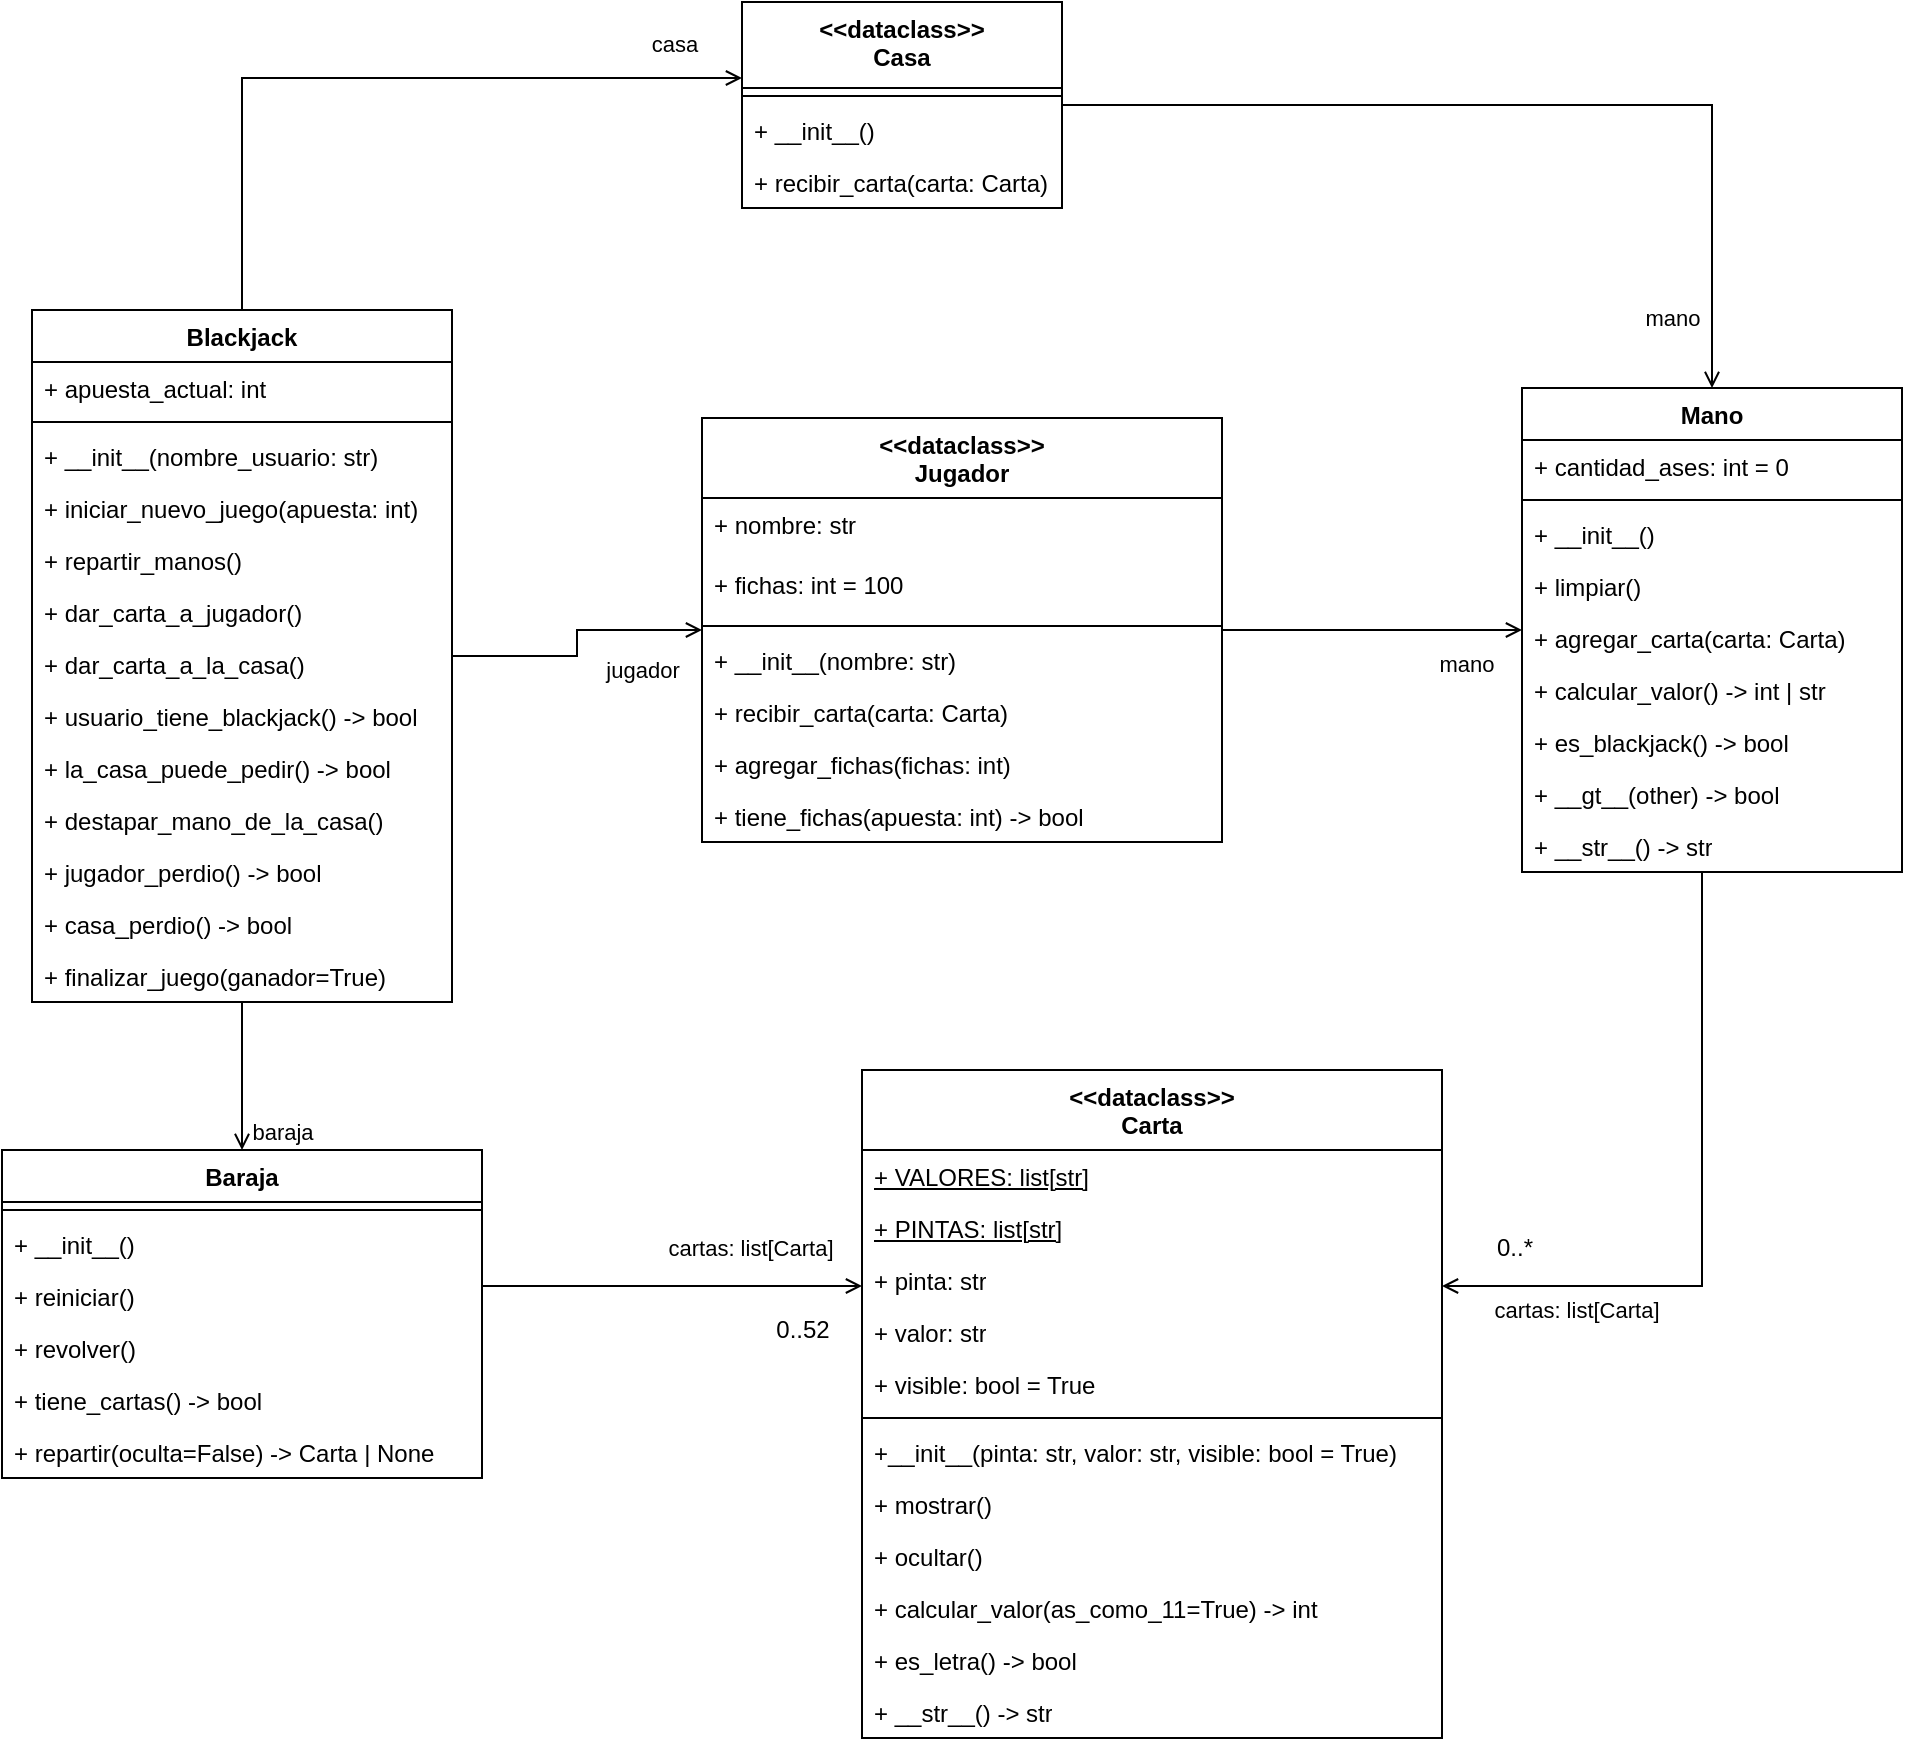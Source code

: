 <mxfile version="20.5.3" type="embed"><diagram name="Página-1" id="NnsbypqBzd6G9GlHqCZR"><mxGraphModel dx="312" dy="398" grid="1" gridSize="10" guides="1" tooltips="1" connect="1" arrows="1" fold="1" page="1" pageScale="1" pageWidth="827" pageHeight="1169" math="0" shadow="0"><root><mxCell id="0"/><mxCell id="1" parent="0"/><mxCell id="jDnyElf0SaKLWcMf6ee6-29" style="edgeStyle=orthogonalEdgeStyle;rounded=0;orthogonalLoop=1;jettySize=auto;html=1;endArrow=open;endFill=0;" parent="1" source="jDnyElf0SaKLWcMf6ee6-1" target="jDnyElf0SaKLWcMf6ee6-21" edge="1"><mxGeometry relative="1" as="geometry"><Array as="points"><mxPoint x="120" y="584"/></Array><mxPoint x="360" y="610" as="targetPoint"/></mxGeometry></mxCell><mxCell id="jDnyElf0SaKLWcMf6ee6-43" value="casa" style="edgeLabel;html=1;align=center;verticalAlign=middle;resizable=0;points=[];" parent="jDnyElf0SaKLWcMf6ee6-29" vertex="1" connectable="0"><mxGeometry x="0.817" y="-1" relative="1" as="geometry"><mxPoint x="-1" y="-18" as="offset"/></mxGeometry></mxCell><mxCell id="jDnyElf0SaKLWcMf6ee6-30" style="edgeStyle=orthogonalEdgeStyle;rounded=0;orthogonalLoop=1;jettySize=auto;html=1;endArrow=open;endFill=0;" parent="1" source="jDnyElf0SaKLWcMf6ee6-1" target="jDnyElf0SaKLWcMf6ee6-5" edge="1"><mxGeometry relative="1" as="geometry"/></mxCell><mxCell id="jDnyElf0SaKLWcMf6ee6-44" value="baraja" style="edgeLabel;html=1;align=center;verticalAlign=middle;resizable=0;points=[];" parent="jDnyElf0SaKLWcMf6ee6-30" vertex="1" connectable="0"><mxGeometry x="0.75" y="1" relative="1" as="geometry"><mxPoint x="19" as="offset"/></mxGeometry></mxCell><mxCell id="jDnyElf0SaKLWcMf6ee6-1" value="Blackjack" style="swimlane;fontStyle=1;align=center;verticalAlign=top;childLayout=stackLayout;horizontal=1;startSize=26;horizontalStack=0;resizeParent=1;resizeParentMax=0;resizeLast=0;collapsible=1;marginBottom=0;whiteSpace=wrap;html=1;" parent="1" vertex="1"><mxGeometry x="15" y="700" width="210" height="346" as="geometry"/></mxCell><mxCell id="9VDKjk9aQQ7snorqVcyo-3" value="+ apuesta_actual: int" style="text;strokeColor=none;fillColor=none;align=left;verticalAlign=top;spacingLeft=4;spacingRight=4;overflow=hidden;rotatable=0;points=[[0,0.5],[1,0.5]];portConstraint=eastwest;whiteSpace=wrap;html=1;" parent="jDnyElf0SaKLWcMf6ee6-1" vertex="1"><mxGeometry y="26" width="210" height="26" as="geometry"/></mxCell><mxCell id="jDnyElf0SaKLWcMf6ee6-3" value="" style="line;strokeWidth=1;fillColor=none;align=left;verticalAlign=middle;spacingTop=-1;spacingLeft=3;spacingRight=3;rotatable=0;labelPosition=right;points=[];portConstraint=eastwest;strokeColor=inherit;" parent="jDnyElf0SaKLWcMf6ee6-1" vertex="1"><mxGeometry y="52" width="210" height="8" as="geometry"/></mxCell><mxCell id="9VDKjk9aQQ7snorqVcyo-6" value="+ __init__(nombre_usuario: str)" style="text;strokeColor=none;fillColor=none;align=left;verticalAlign=top;spacingLeft=4;spacingRight=4;overflow=hidden;rotatable=0;points=[[0,0.5],[1,0.5]];portConstraint=eastwest;whiteSpace=wrap;html=1;" parent="jDnyElf0SaKLWcMf6ee6-1" vertex="1"><mxGeometry y="60" width="210" height="26" as="geometry"/></mxCell><mxCell id="pi4fLbRNom2jW7guezKN-27" value="+ iniciar_nuevo_juego(apuesta: int)" style="text;strokeColor=none;fillColor=none;align=left;verticalAlign=top;spacingLeft=4;spacingRight=4;overflow=hidden;rotatable=0;points=[[0,0.5],[1,0.5]];portConstraint=eastwest;whiteSpace=wrap;html=1;" parent="jDnyElf0SaKLWcMf6ee6-1" vertex="1"><mxGeometry y="86" width="210" height="26" as="geometry"/></mxCell><mxCell id="pi4fLbRNom2jW7guezKN-28" value="+ repartir_manos()" style="text;strokeColor=none;fillColor=none;align=left;verticalAlign=top;spacingLeft=4;spacingRight=4;overflow=hidden;rotatable=0;points=[[0,0.5],[1,0.5]];portConstraint=eastwest;whiteSpace=wrap;html=1;" parent="jDnyElf0SaKLWcMf6ee6-1" vertex="1"><mxGeometry y="112" width="210" height="26" as="geometry"/></mxCell><mxCell id="pi4fLbRNom2jW7guezKN-29" value="+ dar_carta_a_jugador()" style="text;strokeColor=none;fillColor=none;align=left;verticalAlign=top;spacingLeft=4;spacingRight=4;overflow=hidden;rotatable=0;points=[[0,0.5],[1,0.5]];portConstraint=eastwest;whiteSpace=wrap;html=1;" parent="jDnyElf0SaKLWcMf6ee6-1" vertex="1"><mxGeometry y="138" width="210" height="26" as="geometry"/></mxCell><mxCell id="pi4fLbRNom2jW7guezKN-30" value="+ dar_carta_a_la_casa()" style="text;strokeColor=none;fillColor=none;align=left;verticalAlign=top;spacingLeft=4;spacingRight=4;overflow=hidden;rotatable=0;points=[[0,0.5],[1,0.5]];portConstraint=eastwest;whiteSpace=wrap;html=1;" parent="jDnyElf0SaKLWcMf6ee6-1" vertex="1"><mxGeometry y="164" width="210" height="26" as="geometry"/></mxCell><mxCell id="pi4fLbRNom2jW7guezKN-31" value="+ usuario_tiene_blackjack() -&amp;gt; bool" style="text;strokeColor=none;fillColor=none;align=left;verticalAlign=top;spacingLeft=4;spacingRight=4;overflow=hidden;rotatable=0;points=[[0,0.5],[1,0.5]];portConstraint=eastwest;whiteSpace=wrap;html=1;" parent="jDnyElf0SaKLWcMf6ee6-1" vertex="1"><mxGeometry y="190" width="210" height="26" as="geometry"/></mxCell><mxCell id="pi4fLbRNom2jW7guezKN-32" value="+ la_casa_puede_pedir() -&amp;gt; bool" style="text;strokeColor=none;fillColor=none;align=left;verticalAlign=top;spacingLeft=4;spacingRight=4;overflow=hidden;rotatable=0;points=[[0,0.5],[1,0.5]];portConstraint=eastwest;whiteSpace=wrap;html=1;" parent="jDnyElf0SaKLWcMf6ee6-1" vertex="1"><mxGeometry y="216" width="210" height="26" as="geometry"/></mxCell><mxCell id="pi4fLbRNom2jW7guezKN-33" value="+ destapar_mano_de_la_casa()" style="text;strokeColor=none;fillColor=none;align=left;verticalAlign=top;spacingLeft=4;spacingRight=4;overflow=hidden;rotatable=0;points=[[0,0.5],[1,0.5]];portConstraint=eastwest;whiteSpace=wrap;html=1;" parent="jDnyElf0SaKLWcMf6ee6-1" vertex="1"><mxGeometry y="242" width="210" height="26" as="geometry"/></mxCell><mxCell id="pi4fLbRNom2jW7guezKN-34" value="+ jugador_perdio() -&amp;gt; bool" style="text;strokeColor=none;fillColor=none;align=left;verticalAlign=top;spacingLeft=4;spacingRight=4;overflow=hidden;rotatable=0;points=[[0,0.5],[1,0.5]];portConstraint=eastwest;whiteSpace=wrap;html=1;" parent="jDnyElf0SaKLWcMf6ee6-1" vertex="1"><mxGeometry y="268" width="210" height="26" as="geometry"/></mxCell><mxCell id="pi4fLbRNom2jW7guezKN-35" value="+ casa_perdio() -&amp;gt; bool" style="text;strokeColor=none;fillColor=none;align=left;verticalAlign=top;spacingLeft=4;spacingRight=4;overflow=hidden;rotatable=0;points=[[0,0.5],[1,0.5]];portConstraint=eastwest;whiteSpace=wrap;html=1;" parent="jDnyElf0SaKLWcMf6ee6-1" vertex="1"><mxGeometry y="294" width="210" height="26" as="geometry"/></mxCell><mxCell id="9VDKjk9aQQ7snorqVcyo-10" value="+ finalizar_juego(ganador=True)" style="text;strokeColor=none;fillColor=none;align=left;verticalAlign=top;spacingLeft=4;spacingRight=4;overflow=hidden;rotatable=0;points=[[0,0.5],[1,0.5]];portConstraint=eastwest;whiteSpace=wrap;html=1;" parent="jDnyElf0SaKLWcMf6ee6-1" vertex="1"><mxGeometry y="320" width="210" height="26" as="geometry"/></mxCell><mxCell id="jDnyElf0SaKLWcMf6ee6-34" style="edgeStyle=orthogonalEdgeStyle;rounded=0;orthogonalLoop=1;jettySize=auto;html=1;endArrow=open;endFill=0;" parent="1" source="jDnyElf0SaKLWcMf6ee6-5" target="jDnyElf0SaKLWcMf6ee6-13" edge="1"><mxGeometry relative="1" as="geometry"><Array as="points"><mxPoint x="290" y="1188"/><mxPoint x="290" y="1188"/></Array></mxGeometry></mxCell><mxCell id="jDnyElf0SaKLWcMf6ee6-35" value="0..52" style="edgeLabel;html=1;align=center;verticalAlign=middle;resizable=0;points=[];fontSize=12;" parent="jDnyElf0SaKLWcMf6ee6-34" vertex="1" connectable="0"><mxGeometry x="0.706" y="1" relative="1" as="geometry"><mxPoint x="-2" y="23" as="offset"/></mxGeometry></mxCell><mxCell id="jDnyElf0SaKLWcMf6ee6-41" value="cartas: list[Carta]" style="edgeLabel;html=1;align=center;verticalAlign=middle;resizable=0;points=[];" parent="jDnyElf0SaKLWcMf6ee6-34" vertex="1" connectable="0"><mxGeometry x="0.685" relative="1" as="geometry"><mxPoint x="-26" y="-19" as="offset"/></mxGeometry></mxCell><mxCell id="jDnyElf0SaKLWcMf6ee6-5" value="Baraja" style="swimlane;fontStyle=1;align=center;verticalAlign=top;childLayout=stackLayout;horizontal=1;startSize=26;horizontalStack=0;resizeParent=1;resizeParentMax=0;resizeLast=0;collapsible=1;marginBottom=0;whiteSpace=wrap;html=1;" parent="1" vertex="1"><mxGeometry y="1120" width="240" height="164" as="geometry"/></mxCell><mxCell id="jDnyElf0SaKLWcMf6ee6-7" value="" style="line;strokeWidth=1;fillColor=none;align=left;verticalAlign=middle;spacingTop=-1;spacingLeft=3;spacingRight=3;rotatable=0;labelPosition=right;points=[];portConstraint=eastwest;strokeColor=inherit;" parent="jDnyElf0SaKLWcMf6ee6-5" vertex="1"><mxGeometry y="26" width="240" height="8" as="geometry"/></mxCell><mxCell id="9VDKjk9aQQ7snorqVcyo-2" value="+ __init__()" style="text;strokeColor=none;fillColor=none;align=left;verticalAlign=top;spacingLeft=4;spacingRight=4;overflow=hidden;rotatable=0;points=[[0,0.5],[1,0.5]];portConstraint=eastwest;whiteSpace=wrap;html=1;" parent="jDnyElf0SaKLWcMf6ee6-5" vertex="1"><mxGeometry y="34" width="240" height="26" as="geometry"/></mxCell><mxCell id="pi4fLbRNom2jW7guezKN-7" value="+ reiniciar()" style="text;strokeColor=none;fillColor=none;align=left;verticalAlign=top;spacingLeft=4;spacingRight=4;overflow=hidden;rotatable=0;points=[[0,0.5],[1,0.5]];portConstraint=eastwest;whiteSpace=wrap;html=1;" parent="jDnyElf0SaKLWcMf6ee6-5" vertex="1"><mxGeometry y="60" width="240" height="26" as="geometry"/></mxCell><mxCell id="pi4fLbRNom2jW7guezKN-8" value="+ revolver()" style="text;strokeColor=none;fillColor=none;align=left;verticalAlign=top;spacingLeft=4;spacingRight=4;overflow=hidden;rotatable=0;points=[[0,0.5],[1,0.5]];portConstraint=eastwest;whiteSpace=wrap;html=1;" parent="jDnyElf0SaKLWcMf6ee6-5" vertex="1"><mxGeometry y="86" width="240" height="26" as="geometry"/></mxCell><mxCell id="pi4fLbRNom2jW7guezKN-9" value="+ tiene_cartas() -&amp;gt; bool" style="text;strokeColor=none;fillColor=none;align=left;verticalAlign=top;spacingLeft=4;spacingRight=4;overflow=hidden;rotatable=0;points=[[0,0.5],[1,0.5]];portConstraint=eastwest;whiteSpace=wrap;html=1;" parent="jDnyElf0SaKLWcMf6ee6-5" vertex="1"><mxGeometry y="112" width="240" height="26" as="geometry"/></mxCell><mxCell id="pi4fLbRNom2jW7guezKN-10" value="+ repartir(oculta=False) -&amp;gt; Carta | None" style="text;strokeColor=none;fillColor=none;align=left;verticalAlign=top;spacingLeft=4;spacingRight=4;overflow=hidden;rotatable=0;points=[[0,0.5],[1,0.5]];portConstraint=eastwest;whiteSpace=wrap;html=1;" parent="jDnyElf0SaKLWcMf6ee6-5" vertex="1"><mxGeometry y="138" width="240" height="26" as="geometry"/></mxCell><mxCell id="jDnyElf0SaKLWcMf6ee6-32" style="edgeStyle=orthogonalEdgeStyle;rounded=0;orthogonalLoop=1;jettySize=auto;html=1;entryX=0;entryY=0.5;entryDx=0;entryDy=0;endArrow=open;endFill=0;" parent="1" source="jDnyElf0SaKLWcMf6ee6-9" target="jDnyElf0SaKLWcMf6ee6-17" edge="1"><mxGeometry relative="1" as="geometry"/></mxCell><mxCell id="jDnyElf0SaKLWcMf6ee6-38" value="mano" style="edgeLabel;html=1;align=center;verticalAlign=middle;resizable=0;points=[];" parent="jDnyElf0SaKLWcMf6ee6-32" vertex="1" connectable="0"><mxGeometry x="0.608" relative="1" as="geometry"><mxPoint x="1" y="17" as="offset"/></mxGeometry></mxCell><mxCell id="jDnyElf0SaKLWcMf6ee6-9" value="&lt;div&gt;&amp;lt;&amp;lt;dataclass&amp;gt;&amp;gt;&lt;/div&gt;Jugador" style="swimlane;fontStyle=1;align=center;verticalAlign=top;childLayout=stackLayout;horizontal=1;startSize=40;horizontalStack=0;resizeParent=1;resizeParentMax=0;resizeLast=0;collapsible=1;marginBottom=0;whiteSpace=wrap;html=1;" parent="1" vertex="1"><mxGeometry x="350" y="754" width="260" height="212" as="geometry"/></mxCell><mxCell id="jDnyElf0SaKLWcMf6ee6-25" value="+ nombre: str" style="text;strokeColor=none;fillColor=none;align=left;verticalAlign=top;spacingLeft=4;spacingRight=4;overflow=hidden;rotatable=0;points=[[0,0.5],[1,0.5]];portConstraint=eastwest;whiteSpace=wrap;html=1;" parent="jDnyElf0SaKLWcMf6ee6-9" vertex="1"><mxGeometry y="40" width="260" height="30" as="geometry"/></mxCell><mxCell id="jDnyElf0SaKLWcMf6ee6-10" value="+ fichas: int = 100" style="text;strokeColor=none;fillColor=none;align=left;verticalAlign=top;spacingLeft=4;spacingRight=4;overflow=hidden;rotatable=0;points=[[0,0.5],[1,0.5]];portConstraint=eastwest;whiteSpace=wrap;html=1;" parent="jDnyElf0SaKLWcMf6ee6-9" vertex="1"><mxGeometry y="70" width="260" height="30" as="geometry"/></mxCell><mxCell id="jDnyElf0SaKLWcMf6ee6-11" value="" style="line;strokeWidth=1;fillColor=none;align=left;verticalAlign=middle;spacingTop=-1;spacingLeft=3;spacingRight=3;rotatable=0;labelPosition=right;points=[];portConstraint=eastwest;strokeColor=inherit;" parent="jDnyElf0SaKLWcMf6ee6-9" vertex="1"><mxGeometry y="100" width="260" height="8" as="geometry"/></mxCell><mxCell id="pi4fLbRNom2jW7guezKN-20" value="+ __init__(nombre: str)" style="text;strokeColor=none;fillColor=none;align=left;verticalAlign=top;spacingLeft=4;spacingRight=4;overflow=hidden;rotatable=0;points=[[0,0.5],[1,0.5]];portConstraint=eastwest;whiteSpace=wrap;html=1;" parent="jDnyElf0SaKLWcMf6ee6-9" vertex="1"><mxGeometry y="108" width="260" height="26" as="geometry"/></mxCell><mxCell id="pi4fLbRNom2jW7guezKN-19" value="+ recibir_carta(carta: Carta)" style="text;strokeColor=none;fillColor=none;align=left;verticalAlign=top;spacingLeft=4;spacingRight=4;overflow=hidden;rotatable=0;points=[[0,0.5],[1,0.5]];portConstraint=eastwest;whiteSpace=wrap;html=1;" parent="jDnyElf0SaKLWcMf6ee6-9" vertex="1"><mxGeometry y="134" width="260" height="26" as="geometry"/></mxCell><mxCell id="9VDKjk9aQQ7snorqVcyo-4" value="+ agregar_fichas(fichas: int)" style="text;strokeColor=none;fillColor=none;align=left;verticalAlign=top;spacingLeft=4;spacingRight=4;overflow=hidden;rotatable=0;points=[[0,0.5],[1,0.5]];portConstraint=eastwest;whiteSpace=wrap;html=1;" parent="jDnyElf0SaKLWcMf6ee6-9" vertex="1"><mxGeometry y="160" width="260" height="26" as="geometry"/></mxCell><mxCell id="9VDKjk9aQQ7snorqVcyo-5" value="+ tiene_fichas(apuesta: int) -&amp;gt; bool" style="text;strokeColor=none;fillColor=none;align=left;verticalAlign=top;spacingLeft=4;spacingRight=4;overflow=hidden;rotatable=0;points=[[0,0.5],[1,0.5]];portConstraint=eastwest;whiteSpace=wrap;html=1;" parent="jDnyElf0SaKLWcMf6ee6-9" vertex="1"><mxGeometry y="186" width="260" height="26" as="geometry"/></mxCell><mxCell id="jDnyElf0SaKLWcMf6ee6-13" value="&lt;div&gt;&amp;lt;&amp;lt;dataclass&amp;gt;&amp;gt;&lt;/div&gt;Carta" style="swimlane;fontStyle=1;align=center;verticalAlign=top;childLayout=stackLayout;horizontal=1;startSize=40;horizontalStack=0;resizeParent=1;resizeParentMax=0;resizeLast=0;collapsible=1;marginBottom=0;whiteSpace=wrap;html=1;" parent="1" vertex="1"><mxGeometry x="430" y="1080" width="290" height="334" as="geometry"/></mxCell><mxCell id="9VDKjk9aQQ7snorqVcyo-7" value="+ VALORES: list[str]" style="text;strokeColor=none;fillColor=none;align=left;verticalAlign=top;spacingLeft=4;spacingRight=4;overflow=hidden;rotatable=0;points=[[0,0.5],[1,0.5]];portConstraint=eastwest;whiteSpace=wrap;html=1;fontStyle=4" parent="jDnyElf0SaKLWcMf6ee6-13" vertex="1"><mxGeometry y="40" width="290" height="26" as="geometry"/></mxCell><mxCell id="9VDKjk9aQQ7snorqVcyo-8" value="+ PINTAS: list[str]" style="text;strokeColor=none;fillColor=none;align=left;verticalAlign=top;spacingLeft=4;spacingRight=4;overflow=hidden;rotatable=0;points=[[0,0.5],[1,0.5]];portConstraint=eastwest;whiteSpace=wrap;html=1;fontStyle=4" parent="jDnyElf0SaKLWcMf6ee6-13" vertex="1"><mxGeometry y="66" width="290" height="26" as="geometry"/></mxCell><mxCell id="jDnyElf0SaKLWcMf6ee6-14" value="+ pinta: str" style="text;strokeColor=none;fillColor=none;align=left;verticalAlign=top;spacingLeft=4;spacingRight=4;overflow=hidden;rotatable=0;points=[[0,0.5],[1,0.5]];portConstraint=eastwest;whiteSpace=wrap;html=1;" parent="jDnyElf0SaKLWcMf6ee6-13" vertex="1"><mxGeometry y="92" width="290" height="26" as="geometry"/></mxCell><mxCell id="9VDKjk9aQQ7snorqVcyo-9" value="+ valor: str" style="text;strokeColor=none;fillColor=none;align=left;verticalAlign=top;spacingLeft=4;spacingRight=4;overflow=hidden;rotatable=0;points=[[0,0.5],[1,0.5]];portConstraint=eastwest;whiteSpace=wrap;html=1;" parent="jDnyElf0SaKLWcMf6ee6-13" vertex="1"><mxGeometry y="118" width="290" height="26" as="geometry"/></mxCell><mxCell id="9VDKjk9aQQ7snorqVcyo-1" value="+ visible: bool = True" style="text;strokeColor=none;fillColor=none;align=left;verticalAlign=top;spacingLeft=4;spacingRight=4;overflow=hidden;rotatable=0;points=[[0,0.5],[1,0.5]];portConstraint=eastwest;whiteSpace=wrap;html=1;" parent="jDnyElf0SaKLWcMf6ee6-13" vertex="1"><mxGeometry y="144" width="290" height="26" as="geometry"/></mxCell><mxCell id="jDnyElf0SaKLWcMf6ee6-15" value="" style="line;strokeWidth=1;fillColor=none;align=left;verticalAlign=middle;spacingTop=-1;spacingLeft=3;spacingRight=3;rotatable=0;labelPosition=right;points=[];portConstraint=eastwest;strokeColor=inherit;" parent="jDnyElf0SaKLWcMf6ee6-13" vertex="1"><mxGeometry y="170" width="290" height="8" as="geometry"/></mxCell><mxCell id="pi4fLbRNom2jW7guezKN-5" value="+__init__(pinta: str, valor: str, visible: bool = True)" style="text;strokeColor=none;fillColor=none;align=left;verticalAlign=top;spacingLeft=4;spacingRight=4;overflow=hidden;rotatable=0;points=[[0,0.5],[1,0.5]];portConstraint=eastwest;whiteSpace=wrap;html=1;" parent="jDnyElf0SaKLWcMf6ee6-13" vertex="1"><mxGeometry y="178" width="290" height="26" as="geometry"/></mxCell><mxCell id="pi4fLbRNom2jW7guezKN-1" value="+ mostrar()" style="text;strokeColor=none;fillColor=none;align=left;verticalAlign=top;spacingLeft=4;spacingRight=4;overflow=hidden;rotatable=0;points=[[0,0.5],[1,0.5]];portConstraint=eastwest;whiteSpace=wrap;html=1;" parent="jDnyElf0SaKLWcMf6ee6-13" vertex="1"><mxGeometry y="204" width="290" height="26" as="geometry"/></mxCell><mxCell id="pi4fLbRNom2jW7guezKN-2" value="+ ocultar()" style="text;strokeColor=none;fillColor=none;align=left;verticalAlign=top;spacingLeft=4;spacingRight=4;overflow=hidden;rotatable=0;points=[[0,0.5],[1,0.5]];portConstraint=eastwest;whiteSpace=wrap;html=1;" parent="jDnyElf0SaKLWcMf6ee6-13" vertex="1"><mxGeometry y="230" width="290" height="26" as="geometry"/></mxCell><mxCell id="pi4fLbRNom2jW7guezKN-3" value="+ calcular_valor(as_como_11=True) -&amp;gt; int" style="text;strokeColor=none;fillColor=none;align=left;verticalAlign=top;spacingLeft=4;spacingRight=4;overflow=hidden;rotatable=0;points=[[0,0.5],[1,0.5]];portConstraint=eastwest;whiteSpace=wrap;html=1;" parent="jDnyElf0SaKLWcMf6ee6-13" vertex="1"><mxGeometry y="256" width="290" height="26" as="geometry"/></mxCell><mxCell id="pi4fLbRNom2jW7guezKN-4" value="+ es_letra() -&amp;gt; bool" style="text;strokeColor=none;fillColor=none;align=left;verticalAlign=top;spacingLeft=4;spacingRight=4;overflow=hidden;rotatable=0;points=[[0,0.5],[1,0.5]];portConstraint=eastwest;whiteSpace=wrap;html=1;" parent="jDnyElf0SaKLWcMf6ee6-13" vertex="1"><mxGeometry y="282" width="290" height="26" as="geometry"/></mxCell><mxCell id="pi4fLbRNom2jW7guezKN-6" value="+ __str__() -&amp;gt; str" style="text;strokeColor=none;fillColor=none;align=left;verticalAlign=top;spacingLeft=4;spacingRight=4;overflow=hidden;rotatable=0;points=[[0,0.5],[1,0.5]];portConstraint=eastwest;whiteSpace=wrap;html=1;" parent="jDnyElf0SaKLWcMf6ee6-13" vertex="1"><mxGeometry y="308" width="290" height="26" as="geometry"/></mxCell><mxCell id="jDnyElf0SaKLWcMf6ee6-33" style="edgeStyle=orthogonalEdgeStyle;rounded=0;orthogonalLoop=1;jettySize=auto;html=1;endArrow=open;endFill=0;" parent="1" source="jDnyElf0SaKLWcMf6ee6-17" target="jDnyElf0SaKLWcMf6ee6-13" edge="1"><mxGeometry relative="1" as="geometry"><Array as="points"><mxPoint x="850" y="1188"/></Array></mxGeometry></mxCell><mxCell id="jDnyElf0SaKLWcMf6ee6-36" value="0..*" style="edgeLabel;html=1;align=center;verticalAlign=middle;resizable=0;points=[];fontSize=12;" parent="jDnyElf0SaKLWcMf6ee6-33" vertex="1" connectable="0"><mxGeometry x="0.878" y="1" relative="1" as="geometry"><mxPoint x="15" y="-20" as="offset"/></mxGeometry></mxCell><mxCell id="jDnyElf0SaKLWcMf6ee6-40" value="cartas: list[Carta]" style="edgeLabel;html=1;align=center;verticalAlign=middle;resizable=0;points=[];" parent="jDnyElf0SaKLWcMf6ee6-33" vertex="1" connectable="0"><mxGeometry x="0.86" y="-1" relative="1" as="geometry"><mxPoint x="43" y="13" as="offset"/></mxGeometry></mxCell><mxCell id="jDnyElf0SaKLWcMf6ee6-17" value="Mano" style="swimlane;fontStyle=1;align=center;verticalAlign=top;childLayout=stackLayout;horizontal=1;startSize=26;horizontalStack=0;resizeParent=1;resizeParentMax=0;resizeLast=0;collapsible=1;marginBottom=0;whiteSpace=wrap;html=1;" parent="1" vertex="1"><mxGeometry x="760" y="739" width="190" height="242" as="geometry"/></mxCell><mxCell id="pi4fLbRNom2jW7guezKN-11" value="+ cantidad_ases: int = 0" style="text;strokeColor=none;fillColor=none;align=left;verticalAlign=top;spacingLeft=4;spacingRight=4;overflow=hidden;rotatable=0;points=[[0,0.5],[1,0.5]];portConstraint=eastwest;whiteSpace=wrap;html=1;" parent="jDnyElf0SaKLWcMf6ee6-17" vertex="1"><mxGeometry y="26" width="190" height="26" as="geometry"/></mxCell><mxCell id="jDnyElf0SaKLWcMf6ee6-19" value="" style="line;strokeWidth=1;fillColor=none;align=left;verticalAlign=middle;spacingTop=-1;spacingLeft=3;spacingRight=3;rotatable=0;labelPosition=right;points=[];portConstraint=eastwest;strokeColor=inherit;" parent="jDnyElf0SaKLWcMf6ee6-17" vertex="1"><mxGeometry y="52" width="190" height="8" as="geometry"/></mxCell><mxCell id="pi4fLbRNom2jW7guezKN-13" value="+ __init__()" style="text;strokeColor=none;fillColor=none;align=left;verticalAlign=top;spacingLeft=4;spacingRight=4;overflow=hidden;rotatable=0;points=[[0,0.5],[1,0.5]];portConstraint=eastwest;whiteSpace=wrap;html=1;" parent="jDnyElf0SaKLWcMf6ee6-17" vertex="1"><mxGeometry y="60" width="190" height="26" as="geometry"/></mxCell><mxCell id="pi4fLbRNom2jW7guezKN-12" value="+ limpiar()" style="text;strokeColor=none;fillColor=none;align=left;verticalAlign=top;spacingLeft=4;spacingRight=4;overflow=hidden;rotatable=0;points=[[0,0.5],[1,0.5]];portConstraint=eastwest;whiteSpace=wrap;html=1;" parent="jDnyElf0SaKLWcMf6ee6-17" vertex="1"><mxGeometry y="86" width="190" height="26" as="geometry"/></mxCell><mxCell id="pi4fLbRNom2jW7guezKN-14" value="+ agregar_carta(carta: Carta)" style="text;strokeColor=none;fillColor=none;align=left;verticalAlign=top;spacingLeft=4;spacingRight=4;overflow=hidden;rotatable=0;points=[[0,0.5],[1,0.5]];portConstraint=eastwest;whiteSpace=wrap;html=1;" parent="jDnyElf0SaKLWcMf6ee6-17" vertex="1"><mxGeometry y="112" width="190" height="26" as="geometry"/></mxCell><mxCell id="pi4fLbRNom2jW7guezKN-15" value="+ calcular_valor() -&amp;gt; int | str" style="text;strokeColor=none;fillColor=none;align=left;verticalAlign=top;spacingLeft=4;spacingRight=4;overflow=hidden;rotatable=0;points=[[0,0.5],[1,0.5]];portConstraint=eastwest;whiteSpace=wrap;html=1;" parent="jDnyElf0SaKLWcMf6ee6-17" vertex="1"><mxGeometry y="138" width="190" height="26" as="geometry"/></mxCell><mxCell id="pi4fLbRNom2jW7guezKN-17" value="+ es_blackjack() -&amp;gt; bool" style="text;strokeColor=none;fillColor=none;align=left;verticalAlign=top;spacingLeft=4;spacingRight=4;overflow=hidden;rotatable=0;points=[[0,0.5],[1,0.5]];portConstraint=eastwest;whiteSpace=wrap;html=1;" parent="jDnyElf0SaKLWcMf6ee6-17" vertex="1"><mxGeometry y="164" width="190" height="26" as="geometry"/></mxCell><mxCell id="pi4fLbRNom2jW7guezKN-16" value="+ __gt__(other) -&amp;gt; bool" style="text;strokeColor=none;fillColor=none;align=left;verticalAlign=top;spacingLeft=4;spacingRight=4;overflow=hidden;rotatable=0;points=[[0,0.5],[1,0.5]];portConstraint=eastwest;whiteSpace=wrap;html=1;" parent="jDnyElf0SaKLWcMf6ee6-17" vertex="1"><mxGeometry y="190" width="190" height="26" as="geometry"/></mxCell><mxCell id="pi4fLbRNom2jW7guezKN-18" value="+ __str__() -&amp;gt; str" style="text;strokeColor=none;fillColor=none;align=left;verticalAlign=top;spacingLeft=4;spacingRight=4;overflow=hidden;rotatable=0;points=[[0,0.5],[1,0.5]];portConstraint=eastwest;whiteSpace=wrap;html=1;" parent="jDnyElf0SaKLWcMf6ee6-17" vertex="1"><mxGeometry y="216" width="190" height="26" as="geometry"/></mxCell><mxCell id="jDnyElf0SaKLWcMf6ee6-31" style="edgeStyle=orthogonalEdgeStyle;rounded=0;orthogonalLoop=1;jettySize=auto;html=1;entryX=0.5;entryY=0;entryDx=0;entryDy=0;endArrow=open;endFill=0;" parent="1" source="jDnyElf0SaKLWcMf6ee6-21" target="jDnyElf0SaKLWcMf6ee6-17" edge="1"><mxGeometry relative="1" as="geometry"/></mxCell><mxCell id="jDnyElf0SaKLWcMf6ee6-37" value="mano" style="edgeLabel;html=1;align=center;verticalAlign=middle;resizable=0;points=[];" parent="jDnyElf0SaKLWcMf6ee6-31" vertex="1" connectable="0"><mxGeometry x="0.868" y="2" relative="1" as="geometry"><mxPoint x="-22" y="-4" as="offset"/></mxGeometry></mxCell><mxCell id="jDnyElf0SaKLWcMf6ee6-21" value="&lt;div&gt;&amp;lt;&amp;lt;dataclass&amp;gt;&amp;gt;&lt;/div&gt;Casa" style="swimlane;fontStyle=1;align=center;verticalAlign=top;childLayout=stackLayout;horizontal=1;startSize=43;horizontalStack=0;resizeParent=1;resizeParentMax=0;resizeLast=0;collapsible=1;marginBottom=0;whiteSpace=wrap;html=1;" parent="1" vertex="1"><mxGeometry x="370" y="546" width="160" height="103" as="geometry"/></mxCell><mxCell id="jDnyElf0SaKLWcMf6ee6-23" value="" style="line;strokeWidth=1;fillColor=none;align=left;verticalAlign=middle;spacingTop=-1;spacingLeft=3;spacingRight=3;rotatable=0;labelPosition=right;points=[];portConstraint=eastwest;strokeColor=inherit;" parent="jDnyElf0SaKLWcMf6ee6-21" vertex="1"><mxGeometry y="43" width="160" height="8" as="geometry"/></mxCell><mxCell id="pi4fLbRNom2jW7guezKN-22" value="+ __init__()" style="text;strokeColor=none;fillColor=none;align=left;verticalAlign=top;spacingLeft=4;spacingRight=4;overflow=hidden;rotatable=0;points=[[0,0.5],[1,0.5]];portConstraint=eastwest;whiteSpace=wrap;html=1;" parent="jDnyElf0SaKLWcMf6ee6-21" vertex="1"><mxGeometry y="51" width="160" height="26" as="geometry"/></mxCell><mxCell id="pi4fLbRNom2jW7guezKN-21" value="+ recibir_carta(carta: Carta)" style="text;strokeColor=none;fillColor=none;align=left;verticalAlign=top;spacingLeft=4;spacingRight=4;overflow=hidden;rotatable=0;points=[[0,0.5],[1,0.5]];portConstraint=eastwest;whiteSpace=wrap;html=1;" parent="jDnyElf0SaKLWcMf6ee6-21" vertex="1"><mxGeometry y="77" width="160" height="26" as="geometry"/></mxCell><mxCell id="pi4fLbRNom2jW7guezKN-24" style="edgeStyle=orthogonalEdgeStyle;rounded=0;orthogonalLoop=1;jettySize=auto;html=1;endArrow=open;endFill=0;exitX=1;exitY=0.5;exitDx=0;exitDy=0;" parent="1" source="jDnyElf0SaKLWcMf6ee6-1" target="jDnyElf0SaKLWcMf6ee6-9" edge="1"><mxGeometry relative="1" as="geometry"><mxPoint x="220" y="790" as="sourcePoint"/><mxPoint x="310" y="907" as="targetPoint"/><Array as="points"/></mxGeometry></mxCell><mxCell id="pi4fLbRNom2jW7guezKN-26" value="jugador" style="edgeLabel;html=1;align=center;verticalAlign=middle;resizable=0;points=[];" parent="pi4fLbRNom2jW7guezKN-24" vertex="1" connectable="0"><mxGeometry x="0.685" relative="1" as="geometry"><mxPoint x="-9" y="20" as="offset"/></mxGeometry></mxCell></root></mxGraphModel></diagram></mxfile>